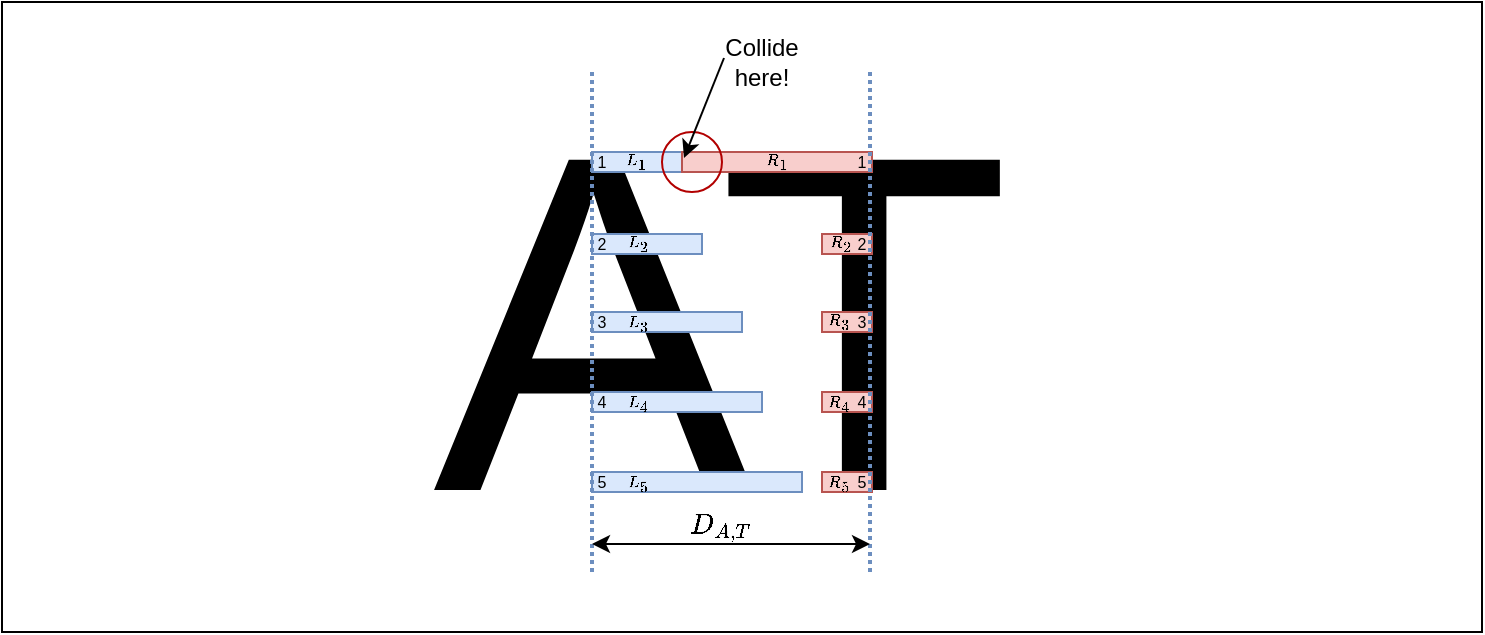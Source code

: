 <mxfile version="21.2.8" type="device">
  <diagram name="第 1 页" id="EK0eKrnrbJFx43yvY9gy">
    <mxGraphModel dx="3644" dy="1427" grid="1" gridSize="10" guides="1" tooltips="1" connect="1" arrows="1" fold="1" page="1" pageScale="1" pageWidth="1600" pageHeight="900" math="1" shadow="0">
      <root>
        <mxCell id="0" />
        <mxCell id="1" parent="0" />
        <mxCell id="zgjhhSXerS58QS9bpaom-1" value="&lt;font style=&quot;font-size: 240px;&quot;&gt;AT&lt;/font&gt;" style="text;html=1;strokeColor=none;fillColor=none;align=center;verticalAlign=middle;whiteSpace=wrap;rounded=0;movable=0;resizable=0;rotatable=0;deletable=0;editable=0;locked=1;connectable=0;" vertex="1" parent="1">
          <mxGeometry x="190" y="180" width="60" height="30" as="geometry" />
        </mxCell>
        <mxCell id="zgjhhSXerS58QS9bpaom-4" value="" style="rounded=0;whiteSpace=wrap;html=1;fillColor=#dae8fc;strokeColor=#6c8ebf;" vertex="1" parent="1">
          <mxGeometry x="155" y="110" width="45" height="10" as="geometry" />
        </mxCell>
        <mxCell id="zgjhhSXerS58QS9bpaom-6" value="" style="rounded=0;whiteSpace=wrap;html=1;fillColor=#dae8fc;strokeColor=#6c8ebf;" vertex="1" parent="1">
          <mxGeometry x="155" y="190" width="75" height="10" as="geometry" />
        </mxCell>
        <mxCell id="zgjhhSXerS58QS9bpaom-7" value="" style="rounded=0;whiteSpace=wrap;html=1;fillColor=#dae8fc;strokeColor=#6c8ebf;" vertex="1" parent="1">
          <mxGeometry x="155" y="270" width="105" height="10" as="geometry" />
        </mxCell>
        <mxCell id="zgjhhSXerS58QS9bpaom-9" value="" style="rounded=0;whiteSpace=wrap;html=1;fillColor=#dae8fc;strokeColor=#6c8ebf;" vertex="1" parent="1">
          <mxGeometry x="155" y="230" width="85" height="10" as="geometry" />
        </mxCell>
        <mxCell id="zgjhhSXerS58QS9bpaom-10" value="" style="rounded=0;whiteSpace=wrap;html=1;fillColor=#dae8fc;strokeColor=#6c8ebf;" vertex="1" parent="1">
          <mxGeometry x="155" y="151" width="55" height="10" as="geometry" />
        </mxCell>
        <mxCell id="zgjhhSXerS58QS9bpaom-11" value="" style="rounded=0;whiteSpace=wrap;html=1;fillColor=#f8cecc;strokeColor=#b85450;" vertex="1" parent="1">
          <mxGeometry x="200" y="110" width="95" height="10" as="geometry" />
        </mxCell>
        <mxCell id="zgjhhSXerS58QS9bpaom-12" value="" style="rounded=0;whiteSpace=wrap;html=1;fillColor=#f8cecc;strokeColor=#b85450;" vertex="1" parent="1">
          <mxGeometry x="270" y="151" width="25" height="10" as="geometry" />
        </mxCell>
        <mxCell id="zgjhhSXerS58QS9bpaom-13" value="" style="rounded=0;whiteSpace=wrap;html=1;fillColor=#f8cecc;strokeColor=#b85450;" vertex="1" parent="1">
          <mxGeometry x="270" y="190" width="25" height="10" as="geometry" />
        </mxCell>
        <mxCell id="zgjhhSXerS58QS9bpaom-14" value="" style="rounded=0;whiteSpace=wrap;html=1;fillColor=#f8cecc;strokeColor=#b85450;" vertex="1" parent="1">
          <mxGeometry x="270" y="230" width="25" height="10" as="geometry" />
        </mxCell>
        <mxCell id="zgjhhSXerS58QS9bpaom-15" value="" style="rounded=0;whiteSpace=wrap;html=1;fillColor=#f8cecc;strokeColor=#b85450;" vertex="1" parent="1">
          <mxGeometry x="270" y="270" width="25" height="10" as="geometry" />
        </mxCell>
        <mxCell id="zgjhhSXerS58QS9bpaom-16" value="" style="endArrow=none;dashed=1;html=1;dashPattern=1 1;strokeWidth=2;rounded=0;fillColor=#dae8fc;strokeColor=#6c8ebf;" edge="1" parent="1">
          <mxGeometry width="50" height="50" relative="1" as="geometry">
            <mxPoint x="155" y="320" as="sourcePoint" />
            <mxPoint x="155" y="70" as="targetPoint" />
          </mxGeometry>
        </mxCell>
        <mxCell id="zgjhhSXerS58QS9bpaom-17" value="" style="endArrow=none;dashed=1;html=1;dashPattern=1 1;strokeWidth=2;rounded=0;fillColor=#dae8fc;strokeColor=#6c8ebf;" edge="1" parent="1">
          <mxGeometry width="50" height="50" relative="1" as="geometry">
            <mxPoint x="294" y="320" as="sourcePoint" />
            <mxPoint x="294" y="70" as="targetPoint" />
          </mxGeometry>
        </mxCell>
        <mxCell id="zgjhhSXerS58QS9bpaom-19" value="1" style="text;html=1;strokeColor=none;fillColor=none;align=center;verticalAlign=middle;whiteSpace=wrap;rounded=0;strokeWidth=1;fontSize=8;" vertex="1" parent="1">
          <mxGeometry x="130" y="100" width="60" height="30" as="geometry" />
        </mxCell>
        <mxCell id="zgjhhSXerS58QS9bpaom-20" value="2" style="text;html=1;strokeColor=none;fillColor=none;align=center;verticalAlign=middle;whiteSpace=wrap;rounded=0;strokeWidth=1;fontSize=8;" vertex="1" parent="1">
          <mxGeometry x="130" y="141" width="60" height="30" as="geometry" />
        </mxCell>
        <mxCell id="zgjhhSXerS58QS9bpaom-21" value="3" style="text;html=1;strokeColor=none;fillColor=none;align=center;verticalAlign=middle;whiteSpace=wrap;rounded=0;strokeWidth=1;fontSize=8;" vertex="1" parent="1">
          <mxGeometry x="130" y="180" width="60" height="30" as="geometry" />
        </mxCell>
        <mxCell id="zgjhhSXerS58QS9bpaom-22" value="4" style="text;html=1;strokeColor=none;fillColor=none;align=center;verticalAlign=middle;whiteSpace=wrap;rounded=0;strokeWidth=1;fontSize=8;" vertex="1" parent="1">
          <mxGeometry x="130" y="220" width="60" height="30" as="geometry" />
        </mxCell>
        <mxCell id="zgjhhSXerS58QS9bpaom-23" value="5" style="text;html=1;strokeColor=none;fillColor=none;align=center;verticalAlign=middle;whiteSpace=wrap;rounded=0;strokeWidth=1;fontSize=8;" vertex="1" parent="1">
          <mxGeometry x="130" y="260" width="60" height="30" as="geometry" />
        </mxCell>
        <mxCell id="zgjhhSXerS58QS9bpaom-24" value="1" style="text;html=1;strokeColor=none;fillColor=none;align=center;verticalAlign=middle;whiteSpace=wrap;rounded=0;strokeWidth=1;fontSize=8;" vertex="1" parent="1">
          <mxGeometry x="260" y="100" width="60" height="30" as="geometry" />
        </mxCell>
        <mxCell id="zgjhhSXerS58QS9bpaom-25" value="2" style="text;html=1;strokeColor=none;fillColor=none;align=center;verticalAlign=middle;whiteSpace=wrap;rounded=0;strokeWidth=1;fontSize=8;" vertex="1" parent="1">
          <mxGeometry x="260" y="141" width="60" height="30" as="geometry" />
        </mxCell>
        <mxCell id="zgjhhSXerS58QS9bpaom-26" value="3" style="text;html=1;strokeColor=none;fillColor=none;align=center;verticalAlign=middle;whiteSpace=wrap;rounded=0;strokeWidth=1;fontSize=8;" vertex="1" parent="1">
          <mxGeometry x="260" y="180" width="60" height="30" as="geometry" />
        </mxCell>
        <mxCell id="zgjhhSXerS58QS9bpaom-27" value="4" style="text;html=1;strokeColor=none;fillColor=none;align=center;verticalAlign=middle;whiteSpace=wrap;rounded=0;strokeWidth=1;fontSize=8;" vertex="1" parent="1">
          <mxGeometry x="260" y="220" width="60" height="30" as="geometry" />
        </mxCell>
        <mxCell id="zgjhhSXerS58QS9bpaom-28" value="5" style="text;html=1;strokeColor=none;fillColor=none;align=center;verticalAlign=middle;whiteSpace=wrap;rounded=0;strokeWidth=1;fontSize=8;" vertex="1" parent="1">
          <mxGeometry x="260" y="260" width="60" height="30" as="geometry" />
        </mxCell>
        <mxCell id="zgjhhSXerS58QS9bpaom-29" value="" style="ellipse;whiteSpace=wrap;html=1;fillColor=none;strokeColor=#B20000;fontColor=#ffffff;" vertex="1" parent="1">
          <mxGeometry x="190" y="100" width="30" height="30" as="geometry" />
        </mxCell>
        <mxCell id="zgjhhSXerS58QS9bpaom-30" value="" style="endArrow=classic;html=1;rounded=0;" edge="1" parent="1">
          <mxGeometry width="50" height="50" relative="1" as="geometry">
            <mxPoint x="221" y="63" as="sourcePoint" />
            <mxPoint x="201" y="113" as="targetPoint" />
            <Array as="points">
              <mxPoint x="201" y="113" />
            </Array>
          </mxGeometry>
        </mxCell>
        <mxCell id="zgjhhSXerS58QS9bpaom-32" value="Collide here!" style="text;html=1;strokeColor=none;fillColor=none;align=center;verticalAlign=middle;whiteSpace=wrap;rounded=0;" vertex="1" parent="1">
          <mxGeometry x="210" y="50" width="60" height="30" as="geometry" />
        </mxCell>
        <mxCell id="zgjhhSXerS58QS9bpaom-33" value="" style="rounded=0;whiteSpace=wrap;html=1;fillColor=none;" vertex="1" parent="1">
          <mxGeometry x="-140" y="35" width="740" height="315" as="geometry" />
        </mxCell>
        <mxCell id="zgjhhSXerS58QS9bpaom-35" value="\[L_1\]" style="text;html=1;strokeColor=none;fillColor=none;align=center;verticalAlign=middle;whiteSpace=wrap;rounded=0;fontSize=7;" vertex="1" parent="1">
          <mxGeometry x="147" y="99" width="60" height="30" as="geometry" />
        </mxCell>
        <mxCell id="zgjhhSXerS58QS9bpaom-36" value="\[R_1\]" style="text;html=1;strokeColor=none;fillColor=none;align=center;verticalAlign=middle;whiteSpace=wrap;rounded=0;fontSize=7;" vertex="1" parent="1">
          <mxGeometry x="217.5" y="99" width="60" height="30" as="geometry" />
        </mxCell>
        <mxCell id="zgjhhSXerS58QS9bpaom-37" value="\[L_2\]" style="text;html=1;strokeColor=none;fillColor=none;align=center;verticalAlign=middle;whiteSpace=wrap;rounded=0;fontSize=7;" vertex="1" parent="1">
          <mxGeometry x="148" y="140" width="60" height="30" as="geometry" />
        </mxCell>
        <mxCell id="zgjhhSXerS58QS9bpaom-38" value="\[L_3\]" style="text;html=1;strokeColor=none;fillColor=none;align=center;verticalAlign=middle;whiteSpace=wrap;rounded=0;fontSize=7;" vertex="1" parent="1">
          <mxGeometry x="148" y="179.5" width="60" height="30" as="geometry" />
        </mxCell>
        <mxCell id="zgjhhSXerS58QS9bpaom-39" value="\[L_4\]" style="text;html=1;strokeColor=none;fillColor=none;align=center;verticalAlign=middle;whiteSpace=wrap;rounded=0;fontSize=7;" vertex="1" parent="1">
          <mxGeometry x="148" y="220" width="60" height="30" as="geometry" />
        </mxCell>
        <mxCell id="zgjhhSXerS58QS9bpaom-40" value="\[L_5\]" style="text;html=1;strokeColor=none;fillColor=none;align=center;verticalAlign=middle;whiteSpace=wrap;rounded=0;fontSize=7;" vertex="1" parent="1">
          <mxGeometry x="148" y="260" width="60" height="30" as="geometry" />
        </mxCell>
        <mxCell id="zgjhhSXerS58QS9bpaom-41" value="\[R_2\]" style="text;html=1;strokeColor=none;fillColor=none;align=center;verticalAlign=middle;whiteSpace=wrap;rounded=0;fontSize=7;" vertex="1" parent="1">
          <mxGeometry x="250" y="140" width="60" height="30" as="geometry" />
        </mxCell>
        <mxCell id="zgjhhSXerS58QS9bpaom-42" value="\[R_3\]" style="text;html=1;strokeColor=none;fillColor=none;align=center;verticalAlign=middle;whiteSpace=wrap;rounded=0;fontSize=7;" vertex="1" parent="1">
          <mxGeometry x="249" y="178.5" width="60" height="30" as="geometry" />
        </mxCell>
        <mxCell id="zgjhhSXerS58QS9bpaom-43" value="\[R_4\]" style="text;html=1;strokeColor=none;fillColor=none;align=center;verticalAlign=middle;whiteSpace=wrap;rounded=0;fontSize=7;" vertex="1" parent="1">
          <mxGeometry x="249" y="220" width="60" height="30" as="geometry" />
        </mxCell>
        <mxCell id="zgjhhSXerS58QS9bpaom-44" value="\[R_5\]" style="text;html=1;strokeColor=none;fillColor=none;align=center;verticalAlign=middle;whiteSpace=wrap;rounded=0;fontSize=7;" vertex="1" parent="1">
          <mxGeometry x="249" y="260" width="60" height="30" as="geometry" />
        </mxCell>
        <mxCell id="zgjhhSXerS58QS9bpaom-45" value="" style="endArrow=classic;startArrow=classic;html=1;rounded=0;" edge="1" parent="1">
          <mxGeometry width="50" height="50" relative="1" as="geometry">
            <mxPoint x="155" y="306" as="sourcePoint" />
            <mxPoint x="294" y="306" as="targetPoint" />
          </mxGeometry>
        </mxCell>
        <mxCell id="zgjhhSXerS58QS9bpaom-46" value="\[D_{A,T}\]" style="text;html=1;strokeColor=none;fillColor=none;align=center;verticalAlign=middle;whiteSpace=wrap;rounded=0;" vertex="1" parent="1">
          <mxGeometry x="189" y="282" width="60" height="30" as="geometry" />
        </mxCell>
      </root>
    </mxGraphModel>
  </diagram>
</mxfile>
